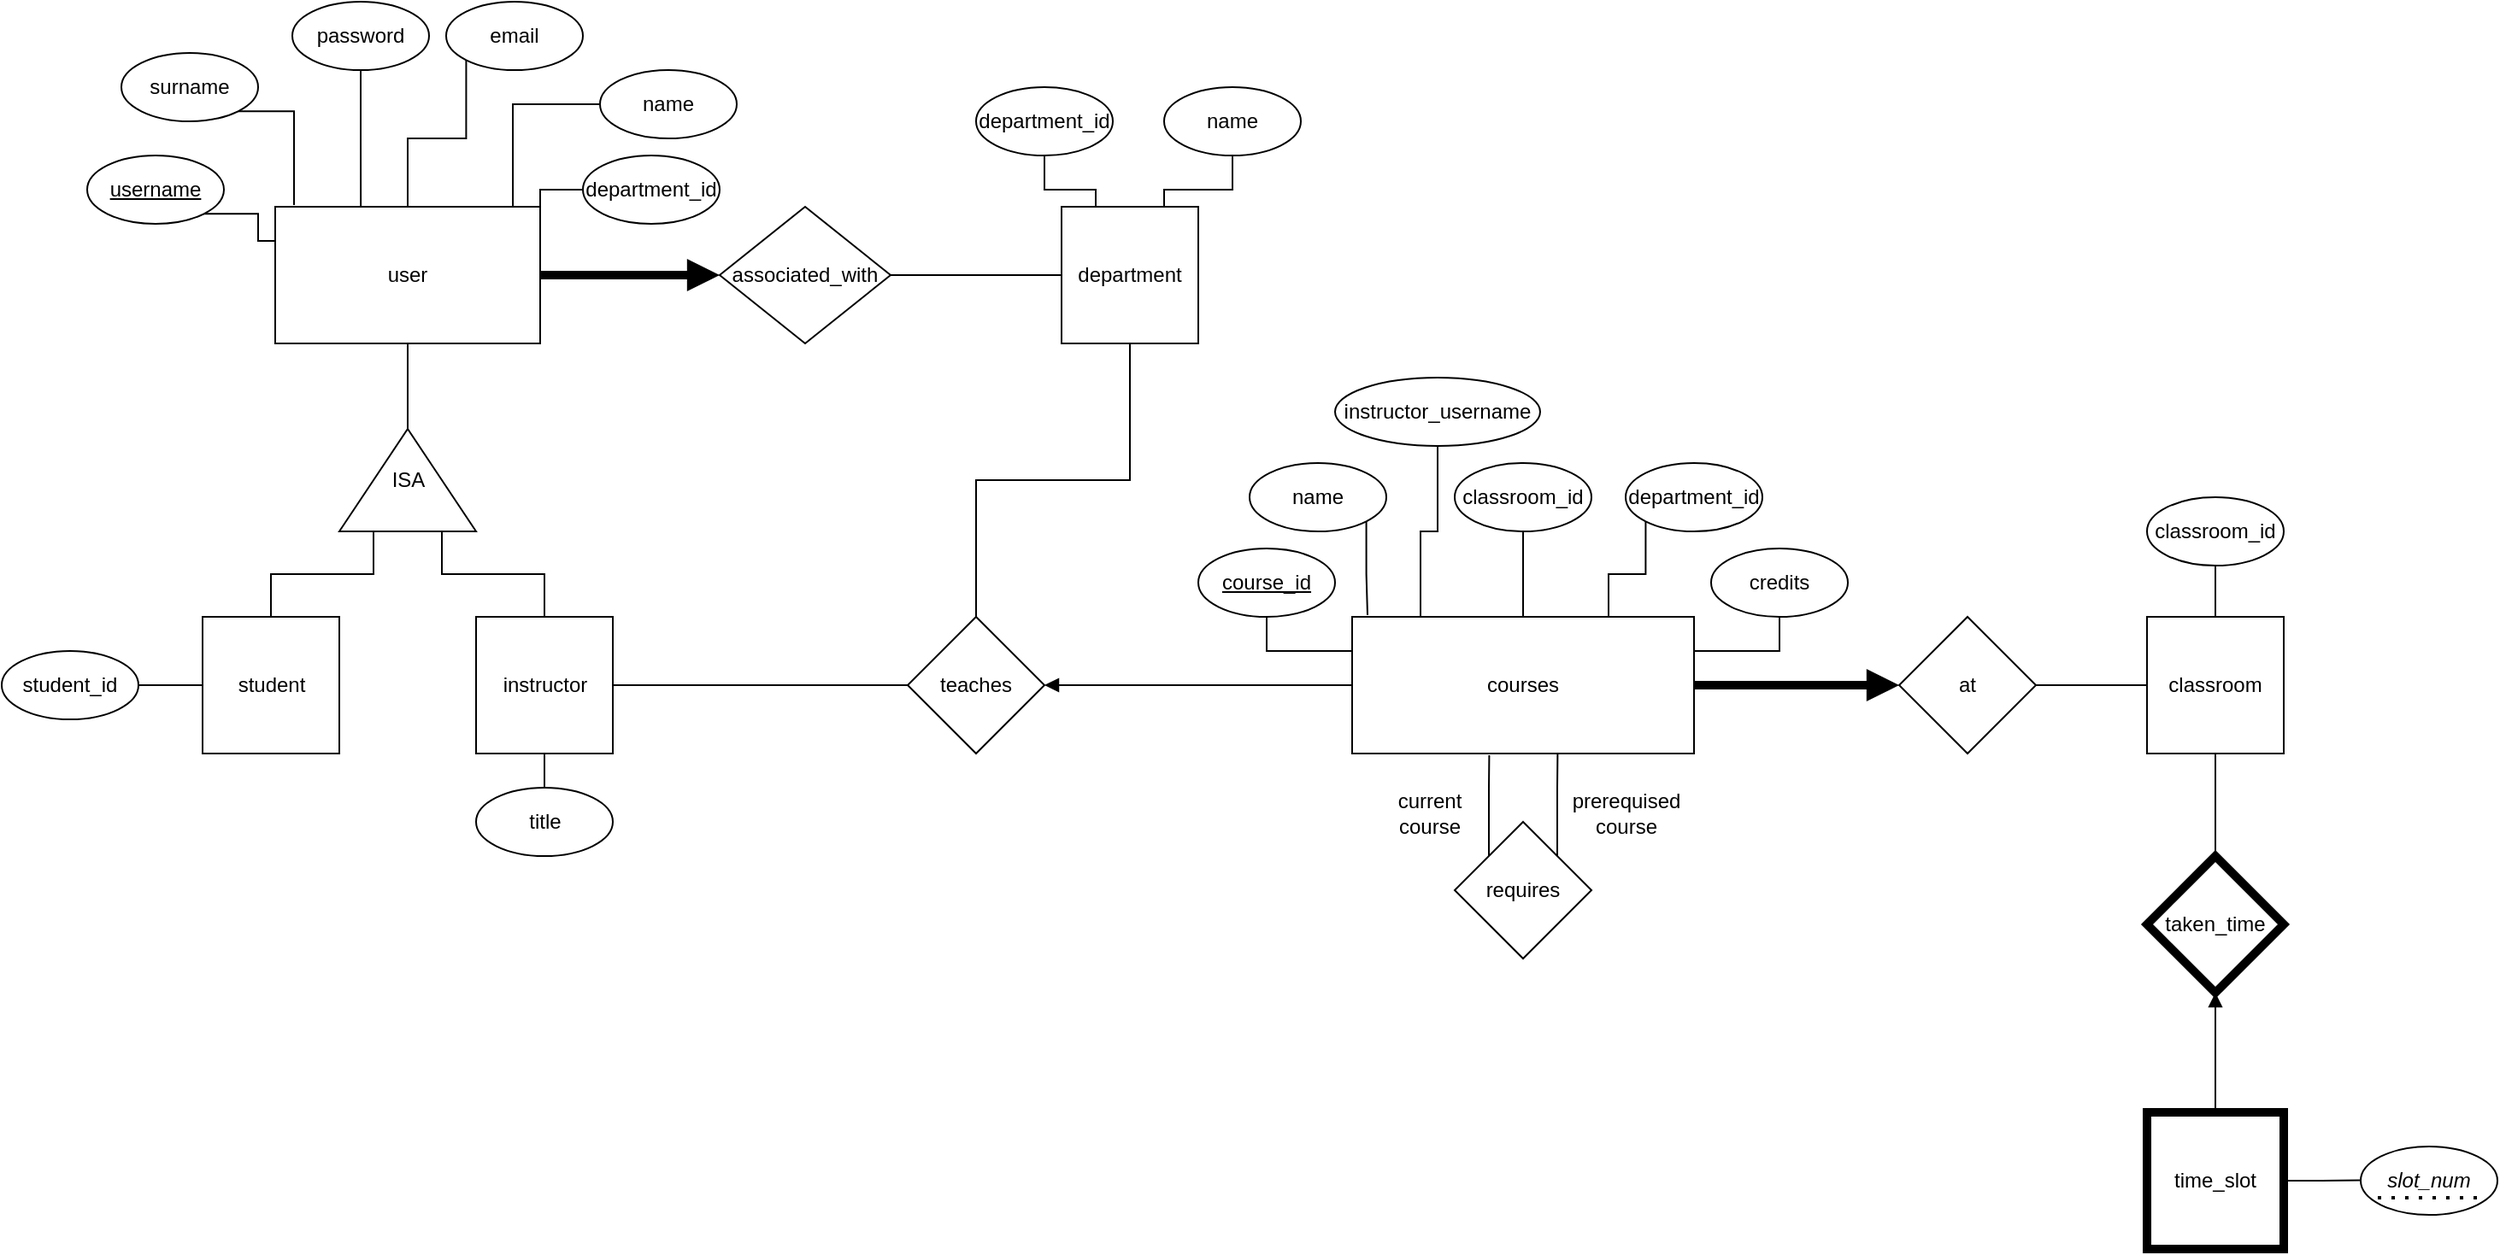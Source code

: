 <mxfile version="17.4.4" type="github">
  <diagram id="R2lEEEUBdFMjLlhIrx00" name="Page-1">
    <mxGraphModel dx="2631" dy="1004" grid="1" gridSize="10" guides="1" tooltips="1" connect="1" arrows="1" fold="1" page="1" pageScale="1" pageWidth="850" pageHeight="1100" math="0" shadow="0" extFonts="Permanent Marker^https://fonts.googleapis.com/css?family=Permanent+Marker">
      <root>
        <mxCell id="0" />
        <mxCell id="1" parent="0" />
        <mxCell id="x4heFPDMe5_algzMmjP7-62" style="edgeStyle=orthogonalEdgeStyle;rounded=0;orthogonalLoop=1;jettySize=auto;html=1;exitX=1;exitY=0.5;exitDx=0;exitDy=0;entryX=0;entryY=0.5;entryDx=0;entryDy=0;endArrow=block;endFill=1;strokeWidth=5;" edge="1" parent="1" source="x4heFPDMe5_algzMmjP7-30" target="x4heFPDMe5_algzMmjP7-35">
          <mxGeometry relative="1" as="geometry" />
        </mxCell>
        <mxCell id="x4heFPDMe5_algzMmjP7-30" value="user" style="whiteSpace=wrap;html=1;" vertex="1" parent="1">
          <mxGeometry x="140" y="200" width="155" height="80" as="geometry" />
        </mxCell>
        <mxCell id="x4heFPDMe5_algzMmjP7-77" style="edgeStyle=orthogonalEdgeStyle;rounded=0;orthogonalLoop=1;jettySize=auto;html=1;exitX=0.5;exitY=1;exitDx=0;exitDy=0;entryX=0.5;entryY=0;entryDx=0;entryDy=0;endArrow=none;endFill=0;strokeWidth=1;" edge="1" parent="1" source="x4heFPDMe5_algzMmjP7-31" target="x4heFPDMe5_algzMmjP7-36">
          <mxGeometry relative="1" as="geometry" />
        </mxCell>
        <mxCell id="x4heFPDMe5_algzMmjP7-31" value="department" style="whiteSpace=wrap;html=1;aspect=fixed;" vertex="1" parent="1">
          <mxGeometry x="600" y="200" width="80" height="80" as="geometry" />
        </mxCell>
        <mxCell id="x4heFPDMe5_algzMmjP7-69" style="edgeStyle=orthogonalEdgeStyle;rounded=0;orthogonalLoop=1;jettySize=auto;html=1;exitX=0;exitY=0.75;exitDx=0;exitDy=0;entryX=0.5;entryY=0;entryDx=0;entryDy=0;endArrow=none;endFill=0;strokeWidth=1;" edge="1" parent="1" source="x4heFPDMe5_algzMmjP7-32" target="x4heFPDMe5_algzMmjP7-34">
          <mxGeometry relative="1" as="geometry" />
        </mxCell>
        <mxCell id="x4heFPDMe5_algzMmjP7-70" style="edgeStyle=orthogonalEdgeStyle;rounded=0;orthogonalLoop=1;jettySize=auto;html=1;exitX=1;exitY=0.5;exitDx=0;exitDy=0;entryX=0.5;entryY=1;entryDx=0;entryDy=0;endArrow=none;endFill=0;strokeWidth=1;" edge="1" parent="1" source="x4heFPDMe5_algzMmjP7-32" target="x4heFPDMe5_algzMmjP7-30">
          <mxGeometry relative="1" as="geometry" />
        </mxCell>
        <mxCell id="x4heFPDMe5_algzMmjP7-32" value="ISA" style="triangle;whiteSpace=wrap;html=1;direction=north;" vertex="1" parent="1">
          <mxGeometry x="177.5" y="330" width="80" height="60" as="geometry" />
        </mxCell>
        <mxCell id="x4heFPDMe5_algzMmjP7-68" style="edgeStyle=orthogonalEdgeStyle;rounded=0;orthogonalLoop=1;jettySize=auto;html=1;exitX=0.5;exitY=0;exitDx=0;exitDy=0;entryX=0;entryY=0.25;entryDx=0;entryDy=0;endArrow=none;endFill=0;strokeWidth=1;" edge="1" parent="1" source="x4heFPDMe5_algzMmjP7-33" target="x4heFPDMe5_algzMmjP7-32">
          <mxGeometry relative="1" as="geometry" />
        </mxCell>
        <mxCell id="x4heFPDMe5_algzMmjP7-33" value="student" style="whiteSpace=wrap;html=1;aspect=fixed;" vertex="1" parent="1">
          <mxGeometry x="97.5" y="440" width="80" height="80" as="geometry" />
        </mxCell>
        <mxCell id="x4heFPDMe5_algzMmjP7-76" style="edgeStyle=orthogonalEdgeStyle;rounded=0;orthogonalLoop=1;jettySize=auto;html=1;exitX=1;exitY=0.5;exitDx=0;exitDy=0;endArrow=none;endFill=0;strokeWidth=1;" edge="1" parent="1" source="x4heFPDMe5_algzMmjP7-34" target="x4heFPDMe5_algzMmjP7-36">
          <mxGeometry relative="1" as="geometry" />
        </mxCell>
        <mxCell id="x4heFPDMe5_algzMmjP7-34" value="instructor" style="whiteSpace=wrap;html=1;aspect=fixed;" vertex="1" parent="1">
          <mxGeometry x="257.5" y="440" width="80" height="80" as="geometry" />
        </mxCell>
        <mxCell id="x4heFPDMe5_algzMmjP7-63" style="edgeStyle=orthogonalEdgeStyle;rounded=0;orthogonalLoop=1;jettySize=auto;html=1;exitX=1;exitY=0.5;exitDx=0;exitDy=0;entryX=0;entryY=0.5;entryDx=0;entryDy=0;endArrow=none;endFill=0;" edge="1" parent="1" source="x4heFPDMe5_algzMmjP7-35" target="x4heFPDMe5_algzMmjP7-31">
          <mxGeometry relative="1" as="geometry" />
        </mxCell>
        <mxCell id="x4heFPDMe5_algzMmjP7-35" value="associated_with" style="rhombus;whiteSpace=wrap;html=1;" vertex="1" parent="1">
          <mxGeometry x="400" y="200" width="100" height="80" as="geometry" />
        </mxCell>
        <mxCell id="x4heFPDMe5_algzMmjP7-78" style="edgeStyle=orthogonalEdgeStyle;rounded=0;orthogonalLoop=1;jettySize=auto;html=1;exitX=1;exitY=0.5;exitDx=0;exitDy=0;entryX=0;entryY=0.5;entryDx=0;entryDy=0;endArrow=none;endFill=0;strokeWidth=1;startArrow=block;startFill=1;" edge="1" parent="1" source="x4heFPDMe5_algzMmjP7-36" target="x4heFPDMe5_algzMmjP7-37">
          <mxGeometry relative="1" as="geometry" />
        </mxCell>
        <mxCell id="x4heFPDMe5_algzMmjP7-36" value="teaches" style="rhombus;whiteSpace=wrap;html=1;" vertex="1" parent="1">
          <mxGeometry x="510" y="440" width="80" height="80" as="geometry" />
        </mxCell>
        <mxCell id="x4heFPDMe5_algzMmjP7-92" style="edgeStyle=orthogonalEdgeStyle;rounded=0;orthogonalLoop=1;jettySize=auto;html=1;exitX=1;exitY=0.5;exitDx=0;exitDy=0;entryX=0;entryY=0.5;entryDx=0;entryDy=0;startArrow=none;startFill=0;endArrow=block;endFill=1;strokeWidth=5;" edge="1" parent="1" source="x4heFPDMe5_algzMmjP7-37" target="x4heFPDMe5_algzMmjP7-39">
          <mxGeometry relative="1" as="geometry" />
        </mxCell>
        <mxCell id="x4heFPDMe5_algzMmjP7-37" value="courses" style="whiteSpace=wrap;html=1;" vertex="1" parent="1">
          <mxGeometry x="770" y="440" width="200" height="80" as="geometry" />
        </mxCell>
        <mxCell id="x4heFPDMe5_algzMmjP7-101" style="edgeStyle=orthogonalEdgeStyle;rounded=0;orthogonalLoop=1;jettySize=auto;html=1;exitX=1;exitY=0;exitDx=0;exitDy=0;entryX=0.601;entryY=0.997;entryDx=0;entryDy=0;entryPerimeter=0;startArrow=none;startFill=0;endArrow=none;endFill=0;strokeWidth=1;" edge="1" parent="1" source="x4heFPDMe5_algzMmjP7-38" target="x4heFPDMe5_algzMmjP7-37">
          <mxGeometry relative="1" as="geometry" />
        </mxCell>
        <mxCell id="x4heFPDMe5_algzMmjP7-103" style="edgeStyle=orthogonalEdgeStyle;rounded=0;orthogonalLoop=1;jettySize=auto;html=1;exitX=0;exitY=0;exitDx=0;exitDy=0;entryX=0.401;entryY=1.012;entryDx=0;entryDy=0;entryPerimeter=0;startArrow=none;startFill=0;endArrow=none;endFill=0;strokeWidth=1;" edge="1" parent="1" source="x4heFPDMe5_algzMmjP7-38" target="x4heFPDMe5_algzMmjP7-37">
          <mxGeometry relative="1" as="geometry" />
        </mxCell>
        <mxCell id="x4heFPDMe5_algzMmjP7-38" value="requires" style="rhombus;whiteSpace=wrap;html=1;" vertex="1" parent="1">
          <mxGeometry x="830" y="560" width="80" height="80" as="geometry" />
        </mxCell>
        <mxCell id="x4heFPDMe5_algzMmjP7-93" style="edgeStyle=orthogonalEdgeStyle;rounded=0;orthogonalLoop=1;jettySize=auto;html=1;exitX=1;exitY=0.5;exitDx=0;exitDy=0;entryX=0;entryY=0.5;entryDx=0;entryDy=0;startArrow=none;startFill=0;endArrow=none;endFill=0;strokeWidth=1;" edge="1" parent="1" source="x4heFPDMe5_algzMmjP7-39" target="x4heFPDMe5_algzMmjP7-40">
          <mxGeometry relative="1" as="geometry" />
        </mxCell>
        <mxCell id="x4heFPDMe5_algzMmjP7-39" value="at" style="rhombus;whiteSpace=wrap;html=1;" vertex="1" parent="1">
          <mxGeometry x="1090" y="440" width="80" height="80" as="geometry" />
        </mxCell>
        <mxCell id="x4heFPDMe5_algzMmjP7-40" value="classroom" style="whiteSpace=wrap;html=1;aspect=fixed;" vertex="1" parent="1">
          <mxGeometry x="1235" y="440" width="80" height="80" as="geometry" />
        </mxCell>
        <mxCell id="x4heFPDMe5_algzMmjP7-94" style="edgeStyle=orthogonalEdgeStyle;rounded=0;orthogonalLoop=1;jettySize=auto;html=1;exitX=0.5;exitY=0;exitDx=0;exitDy=0;entryX=0.5;entryY=1;entryDx=0;entryDy=0;startArrow=none;startFill=0;endArrow=none;endFill=0;strokeWidth=1;" edge="1" parent="1" source="x4heFPDMe5_algzMmjP7-41" target="x4heFPDMe5_algzMmjP7-40">
          <mxGeometry relative="1" as="geometry" />
        </mxCell>
        <mxCell id="x4heFPDMe5_algzMmjP7-95" style="edgeStyle=orthogonalEdgeStyle;rounded=0;orthogonalLoop=1;jettySize=auto;html=1;exitX=0.5;exitY=1;exitDx=0;exitDy=0;entryX=0.5;entryY=0;entryDx=0;entryDy=0;startArrow=block;startFill=1;endArrow=none;endFill=0;strokeWidth=1;" edge="1" parent="1" source="x4heFPDMe5_algzMmjP7-41" target="x4heFPDMe5_algzMmjP7-42">
          <mxGeometry relative="1" as="geometry" />
        </mxCell>
        <mxCell id="x4heFPDMe5_algzMmjP7-41" value="taken_time" style="rhombus;whiteSpace=wrap;html=1;strokeWidth=5;" vertex="1" parent="1">
          <mxGeometry x="1235" y="580" width="80" height="80" as="geometry" />
        </mxCell>
        <mxCell id="x4heFPDMe5_algzMmjP7-96" style="edgeStyle=orthogonalEdgeStyle;rounded=0;orthogonalLoop=1;jettySize=auto;html=1;exitX=1;exitY=0.5;exitDx=0;exitDy=0;startArrow=none;startFill=0;endArrow=none;endFill=0;strokeWidth=1;" edge="1" parent="1" source="x4heFPDMe5_algzMmjP7-42">
          <mxGeometry relative="1" as="geometry">
            <mxPoint x="1360" y="769.75" as="targetPoint" />
          </mxGeometry>
        </mxCell>
        <mxCell id="x4heFPDMe5_algzMmjP7-42" value="time_slot" style="whiteSpace=wrap;html=1;aspect=fixed;strokeWidth=5;" vertex="1" parent="1">
          <mxGeometry x="1235" y="730" width="80" height="80" as="geometry" />
        </mxCell>
        <mxCell id="x4heFPDMe5_algzMmjP7-56" style="edgeStyle=orthogonalEdgeStyle;rounded=0;orthogonalLoop=1;jettySize=auto;html=1;exitX=1;exitY=1;exitDx=0;exitDy=0;entryX=0;entryY=0.25;entryDx=0;entryDy=0;endArrow=none;endFill=0;" edge="1" parent="1" source="x4heFPDMe5_algzMmjP7-43" target="x4heFPDMe5_algzMmjP7-30">
          <mxGeometry relative="1" as="geometry" />
        </mxCell>
        <mxCell id="x4heFPDMe5_algzMmjP7-43" value="&lt;u&gt;username&lt;/u&gt;" style="ellipse;whiteSpace=wrap;html=1;" vertex="1" parent="1">
          <mxGeometry x="30" y="170" width="80" height="40" as="geometry" />
        </mxCell>
        <mxCell id="x4heFPDMe5_algzMmjP7-61" style="edgeStyle=orthogonalEdgeStyle;rounded=0;orthogonalLoop=1;jettySize=auto;html=1;exitX=0;exitY=0.5;exitDx=0;exitDy=0;entryX=1;entryY=0.25;entryDx=0;entryDy=0;endArrow=none;endFill=0;" edge="1" parent="1" source="x4heFPDMe5_algzMmjP7-44" target="x4heFPDMe5_algzMmjP7-30">
          <mxGeometry relative="1" as="geometry" />
        </mxCell>
        <mxCell id="x4heFPDMe5_algzMmjP7-44" value="department_id" style="ellipse;whiteSpace=wrap;html=1;" vertex="1" parent="1">
          <mxGeometry x="320" y="170" width="80" height="40" as="geometry" />
        </mxCell>
        <mxCell id="x4heFPDMe5_algzMmjP7-58" style="edgeStyle=orthogonalEdgeStyle;rounded=0;orthogonalLoop=1;jettySize=auto;html=1;exitX=0.5;exitY=1;exitDx=0;exitDy=0;entryX=0.323;entryY=0;entryDx=0;entryDy=0;entryPerimeter=0;endArrow=none;endFill=0;" edge="1" parent="1" source="x4heFPDMe5_algzMmjP7-46" target="x4heFPDMe5_algzMmjP7-30">
          <mxGeometry relative="1" as="geometry" />
        </mxCell>
        <mxCell id="x4heFPDMe5_algzMmjP7-46" value="password" style="ellipse;whiteSpace=wrap;html=1;" vertex="1" parent="1">
          <mxGeometry x="150" y="80" width="80" height="40" as="geometry" />
        </mxCell>
        <mxCell id="x4heFPDMe5_algzMmjP7-60" style="edgeStyle=orthogonalEdgeStyle;rounded=0;orthogonalLoop=1;jettySize=auto;html=1;exitX=0;exitY=0.5;exitDx=0;exitDy=0;entryX=0.897;entryY=0;entryDx=0;entryDy=0;entryPerimeter=0;endArrow=none;endFill=0;" edge="1" parent="1" source="x4heFPDMe5_algzMmjP7-47" target="x4heFPDMe5_algzMmjP7-30">
          <mxGeometry relative="1" as="geometry" />
        </mxCell>
        <mxCell id="x4heFPDMe5_algzMmjP7-47" value="name" style="ellipse;whiteSpace=wrap;html=1;" vertex="1" parent="1">
          <mxGeometry x="330" y="120" width="80" height="40" as="geometry" />
        </mxCell>
        <mxCell id="x4heFPDMe5_algzMmjP7-59" style="edgeStyle=orthogonalEdgeStyle;rounded=0;orthogonalLoop=1;jettySize=auto;html=1;exitX=0;exitY=1;exitDx=0;exitDy=0;endArrow=none;endFill=0;" edge="1" parent="1" source="x4heFPDMe5_algzMmjP7-48" target="x4heFPDMe5_algzMmjP7-30">
          <mxGeometry relative="1" as="geometry" />
        </mxCell>
        <mxCell id="x4heFPDMe5_algzMmjP7-48" value="email" style="ellipse;whiteSpace=wrap;html=1;" vertex="1" parent="1">
          <mxGeometry x="240" y="80" width="80" height="40" as="geometry" />
        </mxCell>
        <mxCell id="x4heFPDMe5_algzMmjP7-57" style="edgeStyle=orthogonalEdgeStyle;rounded=0;orthogonalLoop=1;jettySize=auto;html=1;exitX=1;exitY=1;exitDx=0;exitDy=0;entryX=0.071;entryY=-0.012;entryDx=0;entryDy=0;entryPerimeter=0;endArrow=none;endFill=0;" edge="1" parent="1" source="x4heFPDMe5_algzMmjP7-50" target="x4heFPDMe5_algzMmjP7-30">
          <mxGeometry relative="1" as="geometry" />
        </mxCell>
        <mxCell id="x4heFPDMe5_algzMmjP7-50" value="surname" style="ellipse;whiteSpace=wrap;html=1;" vertex="1" parent="1">
          <mxGeometry x="50" y="110" width="80" height="40" as="geometry" />
        </mxCell>
        <mxCell id="x4heFPDMe5_algzMmjP7-66" style="edgeStyle=orthogonalEdgeStyle;rounded=0;orthogonalLoop=1;jettySize=auto;html=1;exitX=0.5;exitY=1;exitDx=0;exitDy=0;entryX=0.25;entryY=0;entryDx=0;entryDy=0;endArrow=none;endFill=0;" edge="1" parent="1" source="x4heFPDMe5_algzMmjP7-64" target="x4heFPDMe5_algzMmjP7-31">
          <mxGeometry relative="1" as="geometry" />
        </mxCell>
        <mxCell id="x4heFPDMe5_algzMmjP7-64" value="department_id" style="ellipse;whiteSpace=wrap;html=1;" vertex="1" parent="1">
          <mxGeometry x="550" y="130" width="80" height="40" as="geometry" />
        </mxCell>
        <mxCell id="x4heFPDMe5_algzMmjP7-67" style="edgeStyle=orthogonalEdgeStyle;rounded=0;orthogonalLoop=1;jettySize=auto;html=1;exitX=0.5;exitY=1;exitDx=0;exitDy=0;entryX=0.75;entryY=0;entryDx=0;entryDy=0;endArrow=none;endFill=0;" edge="1" parent="1" source="x4heFPDMe5_algzMmjP7-65" target="x4heFPDMe5_algzMmjP7-31">
          <mxGeometry relative="1" as="geometry" />
        </mxCell>
        <mxCell id="x4heFPDMe5_algzMmjP7-65" value="name" style="ellipse;whiteSpace=wrap;html=1;" vertex="1" parent="1">
          <mxGeometry x="660" y="130" width="80" height="40" as="geometry" />
        </mxCell>
        <mxCell id="x4heFPDMe5_algzMmjP7-72" style="edgeStyle=orthogonalEdgeStyle;rounded=0;orthogonalLoop=1;jettySize=auto;html=1;exitX=0.5;exitY=0;exitDx=0;exitDy=0;entryX=0.5;entryY=1;entryDx=0;entryDy=0;endArrow=none;endFill=0;strokeWidth=1;" edge="1" parent="1" source="x4heFPDMe5_algzMmjP7-71" target="x4heFPDMe5_algzMmjP7-34">
          <mxGeometry relative="1" as="geometry" />
        </mxCell>
        <mxCell id="x4heFPDMe5_algzMmjP7-71" value="title" style="ellipse;whiteSpace=wrap;html=1;" vertex="1" parent="1">
          <mxGeometry x="257.5" y="540" width="80" height="40" as="geometry" />
        </mxCell>
        <mxCell id="x4heFPDMe5_algzMmjP7-75" style="edgeStyle=orthogonalEdgeStyle;rounded=0;orthogonalLoop=1;jettySize=auto;html=1;exitX=1;exitY=0.5;exitDx=0;exitDy=0;entryX=0;entryY=0.5;entryDx=0;entryDy=0;endArrow=none;endFill=0;strokeWidth=1;" edge="1" parent="1" source="x4heFPDMe5_algzMmjP7-73" target="x4heFPDMe5_algzMmjP7-33">
          <mxGeometry relative="1" as="geometry" />
        </mxCell>
        <mxCell id="x4heFPDMe5_algzMmjP7-73" value="student_id" style="ellipse;whiteSpace=wrap;html=1;" vertex="1" parent="1">
          <mxGeometry x="-20" y="460" width="80" height="40" as="geometry" />
        </mxCell>
        <mxCell id="x4heFPDMe5_algzMmjP7-86" style="edgeStyle=orthogonalEdgeStyle;rounded=0;orthogonalLoop=1;jettySize=auto;html=1;exitX=0.5;exitY=1;exitDx=0;exitDy=0;entryX=0;entryY=0.25;entryDx=0;entryDy=0;startArrow=none;startFill=0;endArrow=none;endFill=0;strokeWidth=1;" edge="1" parent="1" source="x4heFPDMe5_algzMmjP7-79" target="x4heFPDMe5_algzMmjP7-37">
          <mxGeometry relative="1" as="geometry" />
        </mxCell>
        <mxCell id="x4heFPDMe5_algzMmjP7-79" value="&lt;u&gt;course_id&lt;/u&gt;" style="ellipse;whiteSpace=wrap;html=1;" vertex="1" parent="1">
          <mxGeometry x="680" y="400" width="80" height="40" as="geometry" />
        </mxCell>
        <mxCell id="x4heFPDMe5_algzMmjP7-87" style="edgeStyle=orthogonalEdgeStyle;rounded=0;orthogonalLoop=1;jettySize=auto;html=1;exitX=1;exitY=1;exitDx=0;exitDy=0;entryX=0.045;entryY=-0.012;entryDx=0;entryDy=0;entryPerimeter=0;startArrow=none;startFill=0;endArrow=none;endFill=0;strokeWidth=1;" edge="1" parent="1" source="x4heFPDMe5_algzMmjP7-80" target="x4heFPDMe5_algzMmjP7-37">
          <mxGeometry relative="1" as="geometry" />
        </mxCell>
        <mxCell id="x4heFPDMe5_algzMmjP7-80" value="name" style="ellipse;whiteSpace=wrap;html=1;" vertex="1" parent="1">
          <mxGeometry x="710" y="350" width="80" height="40" as="geometry" />
        </mxCell>
        <mxCell id="x4heFPDMe5_algzMmjP7-90" style="edgeStyle=orthogonalEdgeStyle;rounded=0;orthogonalLoop=1;jettySize=auto;html=1;exitX=0;exitY=1;exitDx=0;exitDy=0;entryX=0.75;entryY=0;entryDx=0;entryDy=0;startArrow=none;startFill=0;endArrow=none;endFill=0;strokeWidth=1;" edge="1" parent="1" source="x4heFPDMe5_algzMmjP7-81" target="x4heFPDMe5_algzMmjP7-37">
          <mxGeometry relative="1" as="geometry" />
        </mxCell>
        <mxCell id="x4heFPDMe5_algzMmjP7-81" value="department_id" style="ellipse;whiteSpace=wrap;html=1;" vertex="1" parent="1">
          <mxGeometry x="930" y="350" width="80" height="40" as="geometry" />
        </mxCell>
        <mxCell id="x4heFPDMe5_algzMmjP7-91" style="edgeStyle=orthogonalEdgeStyle;rounded=0;orthogonalLoop=1;jettySize=auto;html=1;exitX=0.5;exitY=1;exitDx=0;exitDy=0;entryX=1;entryY=0.25;entryDx=0;entryDy=0;startArrow=none;startFill=0;endArrow=none;endFill=0;strokeWidth=1;" edge="1" parent="1" source="x4heFPDMe5_algzMmjP7-82" target="x4heFPDMe5_algzMmjP7-37">
          <mxGeometry relative="1" as="geometry" />
        </mxCell>
        <mxCell id="x4heFPDMe5_algzMmjP7-82" value="credits" style="ellipse;whiteSpace=wrap;html=1;" vertex="1" parent="1">
          <mxGeometry x="980" y="400" width="80" height="40" as="geometry" />
        </mxCell>
        <mxCell id="x4heFPDMe5_algzMmjP7-88" style="edgeStyle=orthogonalEdgeStyle;rounded=0;orthogonalLoop=1;jettySize=auto;html=1;exitX=0.5;exitY=1;exitDx=0;exitDy=0;entryX=0.2;entryY=0;entryDx=0;entryDy=0;entryPerimeter=0;startArrow=none;startFill=0;endArrow=none;endFill=0;strokeWidth=1;" edge="1" parent="1" source="x4heFPDMe5_algzMmjP7-83" target="x4heFPDMe5_algzMmjP7-37">
          <mxGeometry relative="1" as="geometry" />
        </mxCell>
        <mxCell id="x4heFPDMe5_algzMmjP7-83" value="instructor_username" style="ellipse;whiteSpace=wrap;html=1;" vertex="1" parent="1">
          <mxGeometry x="760" y="300" width="120" height="40" as="geometry" />
        </mxCell>
        <mxCell id="x4heFPDMe5_algzMmjP7-89" style="edgeStyle=orthogonalEdgeStyle;rounded=0;orthogonalLoop=1;jettySize=auto;html=1;exitX=0.5;exitY=1;exitDx=0;exitDy=0;entryX=0.5;entryY=0;entryDx=0;entryDy=0;startArrow=none;startFill=0;endArrow=none;endFill=0;strokeWidth=1;" edge="1" parent="1" source="x4heFPDMe5_algzMmjP7-84" target="x4heFPDMe5_algzMmjP7-37">
          <mxGeometry relative="1" as="geometry" />
        </mxCell>
        <mxCell id="x4heFPDMe5_algzMmjP7-84" value="classroom_id" style="ellipse;whiteSpace=wrap;html=1;" vertex="1" parent="1">
          <mxGeometry x="830" y="350" width="80" height="40" as="geometry" />
        </mxCell>
        <mxCell id="x4heFPDMe5_algzMmjP7-97" value="&lt;i&gt;slot_num&lt;/i&gt;" style="ellipse;whiteSpace=wrap;html=1;" vertex="1" parent="1">
          <mxGeometry x="1360" y="750" width="80" height="40" as="geometry" />
        </mxCell>
        <mxCell id="x4heFPDMe5_algzMmjP7-98" value="" style="endArrow=none;dashed=1;html=1;dashPattern=1 3;strokeWidth=2;rounded=0;" edge="1" parent="1">
          <mxGeometry width="50" height="50" relative="1" as="geometry">
            <mxPoint x="1370" y="780" as="sourcePoint" />
            <mxPoint x="1430" y="780" as="targetPoint" />
            <Array as="points" />
          </mxGeometry>
        </mxCell>
        <mxCell id="x4heFPDMe5_algzMmjP7-100" style="edgeStyle=orthogonalEdgeStyle;rounded=0;orthogonalLoop=1;jettySize=auto;html=1;exitX=0.5;exitY=1;exitDx=0;exitDy=0;entryX=0.5;entryY=0;entryDx=0;entryDy=0;startArrow=none;startFill=0;endArrow=none;endFill=0;strokeWidth=1;" edge="1" parent="1" source="x4heFPDMe5_algzMmjP7-99" target="x4heFPDMe5_algzMmjP7-40">
          <mxGeometry relative="1" as="geometry" />
        </mxCell>
        <mxCell id="x4heFPDMe5_algzMmjP7-99" value="classroom_id" style="ellipse;whiteSpace=wrap;html=1;" vertex="1" parent="1">
          <mxGeometry x="1235" y="370" width="80" height="40" as="geometry" />
        </mxCell>
        <mxCell id="x4heFPDMe5_algzMmjP7-104" value="prerequised&lt;br&gt;course" style="text;html=1;align=center;verticalAlign=middle;resizable=0;points=[];autosize=1;strokeColor=none;fillColor=none;" vertex="1" parent="1">
          <mxGeometry x="890" y="540" width="80" height="30" as="geometry" />
        </mxCell>
        <mxCell id="x4heFPDMe5_algzMmjP7-105" value="current&lt;br&gt;course" style="text;html=1;align=center;verticalAlign=middle;resizable=0;points=[];autosize=1;strokeColor=none;fillColor=none;" vertex="1" parent="1">
          <mxGeometry x="790" y="540" width="50" height="30" as="geometry" />
        </mxCell>
      </root>
    </mxGraphModel>
  </diagram>
</mxfile>
